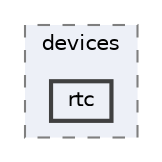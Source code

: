 digraph "C:/Users/João Costa/Desktop/FEUP/MINIX-LCOM/shared/g1/proj/src/devices/rtc"
{
 // LATEX_PDF_SIZE
  bgcolor="transparent";
  edge [fontname=Helvetica,fontsize=10,labelfontname=Helvetica,labelfontsize=10];
  node [fontname=Helvetica,fontsize=10,shape=box,height=0.2,width=0.4];
  compound=true
  subgraph clusterdir_6fac9273c1f4413d2ee63ba6cd0b0eb2 {
    graph [ bgcolor="#edf0f7", pencolor="grey50", label="devices", fontname=Helvetica,fontsize=10 style="filled,dashed", URL="dir_6fac9273c1f4413d2ee63ba6cd0b0eb2.html",tooltip=""]
  dir_3dfbf46854b8f44c469a069fceded860 [label="rtc", fillcolor="#edf0f7", color="grey25", style="filled,bold", URL="dir_3dfbf46854b8f44c469a069fceded860.html",tooltip=""];
  }
}
